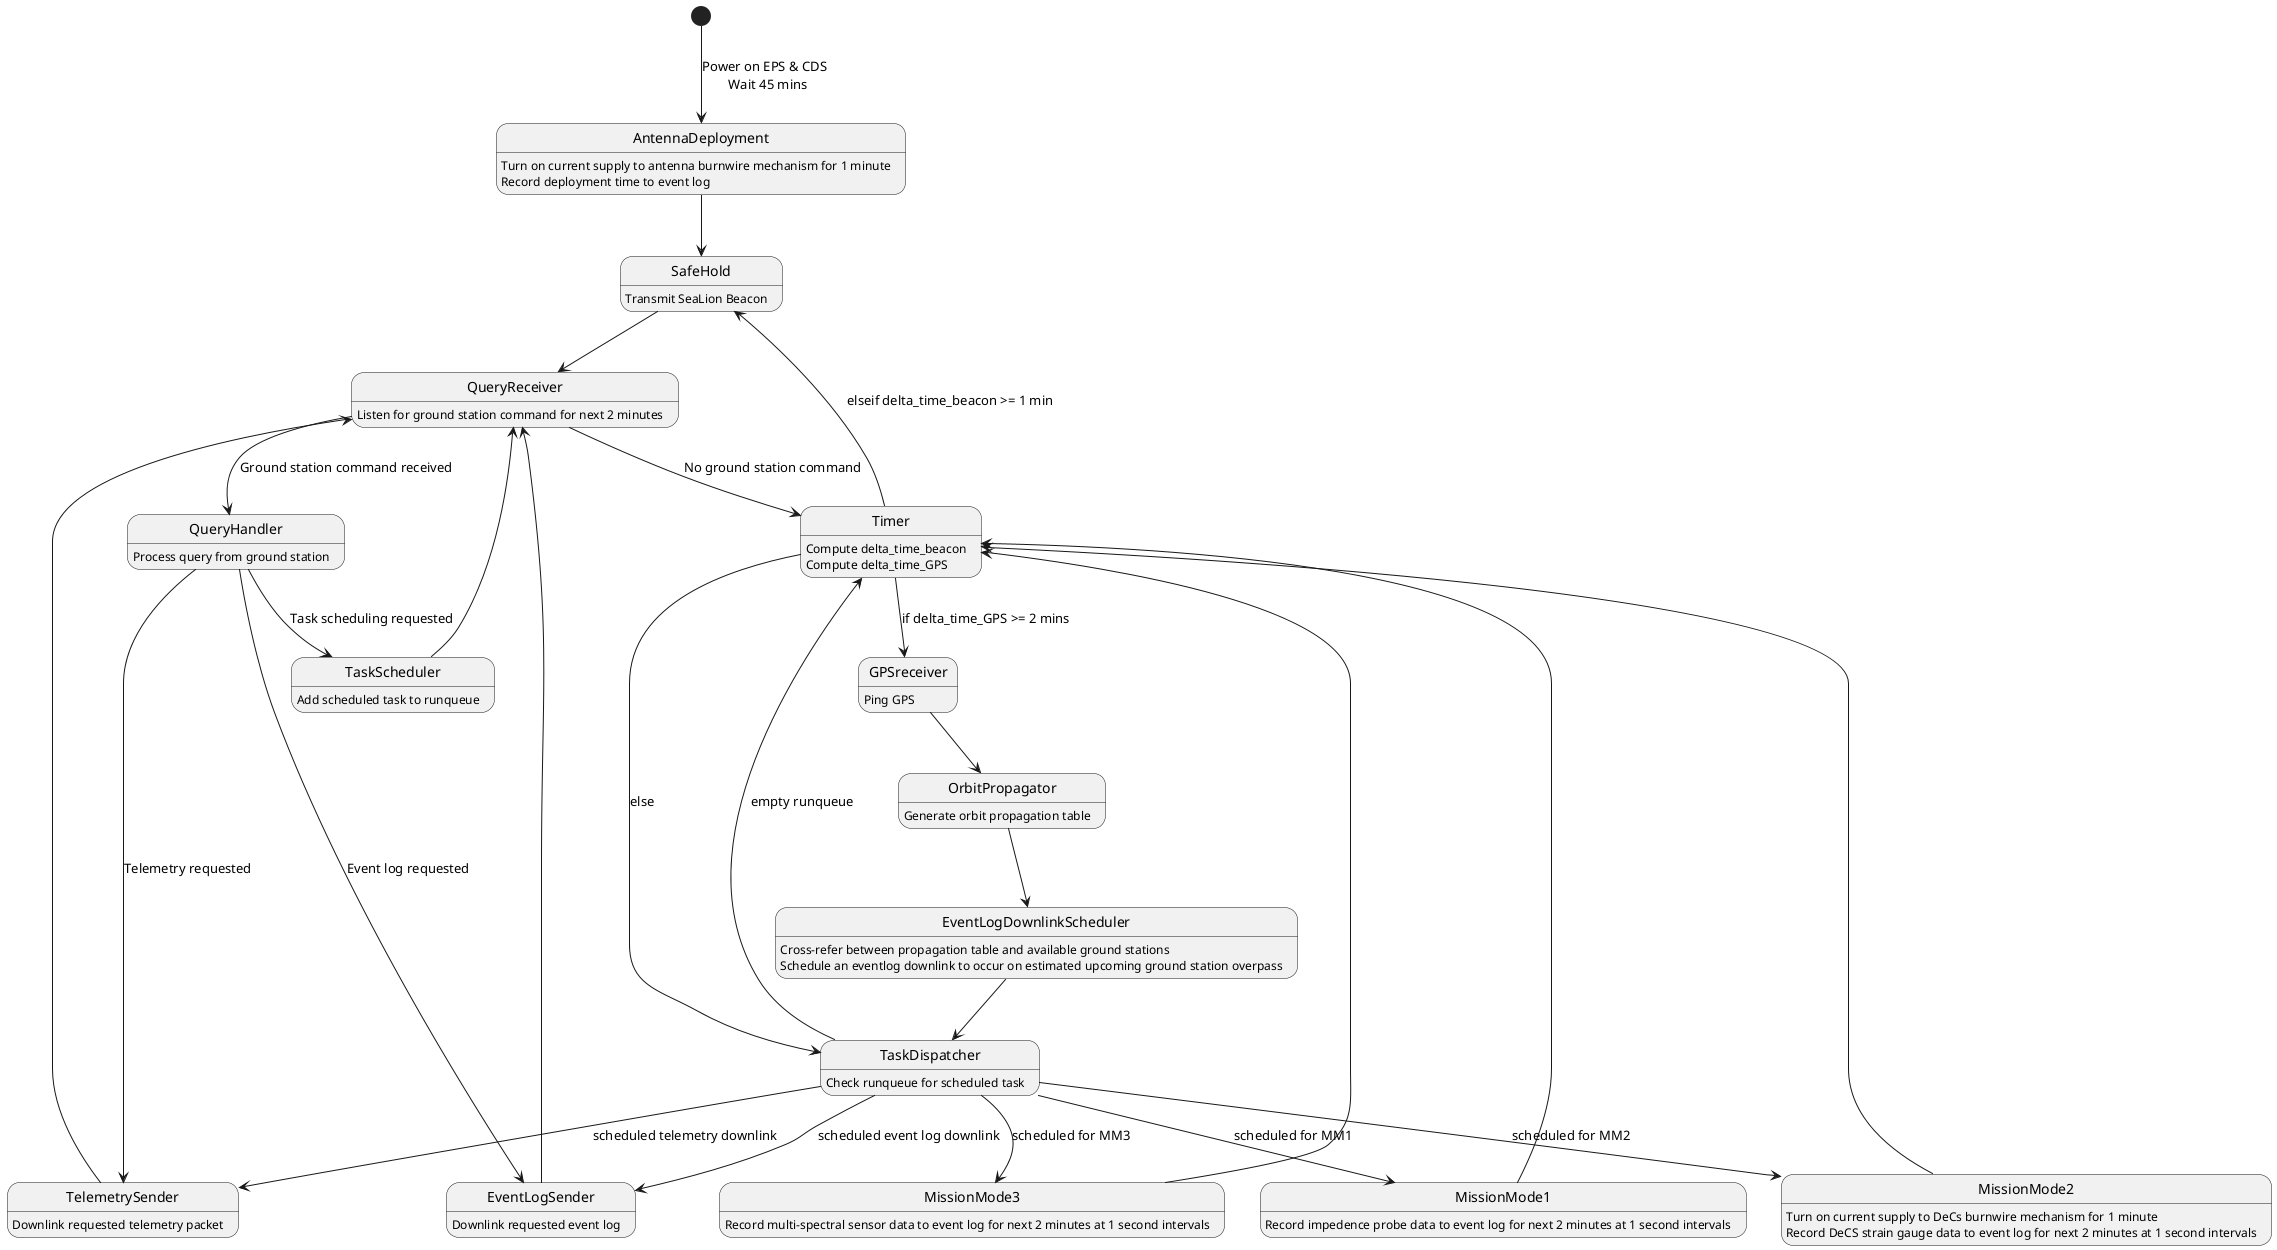@startuml

state AntennaDeployment
      AntennaDeployment : Turn on current supply to antenna burnwire mechanism for 1 minute
      AntennaDeployment : Record deployment time to event log
state SafeHold
      SafeHold : Transmit SeaLion Beacon
state QueryReceiver
      QueryReceiver : Listen for ground station command for next 2 minutes
state TelemetrySender
      TelemetrySender : Downlink requested telemetry packet
state EventLogSender
      EventLogSender : Downlink requested event log
state Timer
      Timer : Compute delta_time_beacon
      Timer : Compute delta_time_GPS
state MissionMode1
      MissionMode1 : Record impedence probe data to event log for next 2 minutes at 1 second intervals
state MissionMode2
      MissionMode2 : Turn on current supply to DeCs burnwire mechanism for 1 minute
      MissionMode2 : Record DeCS strain gauge data to event log for next 2 minutes at 1 second intervals
state MissionMode3
      MissionMode3 : Record multi-spectral sensor data to event log for next 2 minutes at 1 second intervals
state TaskDispatcher
      TaskDispatcher : Check runqueue for scheduled task
state OrbitPropagator
      OrbitPropagator : Generate orbit propagation table
state EventLogDownlinkScheduler
      EventLogDownlinkScheduler : Cross-refer between propagation table and available ground stations
      EventLogDownlinkScheduler : Schedule an eventlog downlink to occur on estimated upcoming ground station overpass
state GPSreceiver
      GPSreceiver : Ping GPS
state QueryHandler
      QueryHandler : Process query from ground station
state TaskScheduler
      TaskScheduler : Add scheduled task to runqueue

[*] --> AntennaDeployment : Power on EPS & CDS \n Wait 45 mins
AntennaDeployment --> SafeHold
SafeHold --> QueryReceiver
QueryReceiver --> QueryHandler : Ground station command received
QueryReceiver --> Timer : No ground station command
QueryHandler --> TelemetrySender : Telemetry requested
QueryHandler --> EventLogSender : Event log requested
QueryHandler --> TaskScheduler : Task scheduling requested
TelemetrySender --> QueryReceiver
EventLogSender --> QueryReceiver
TaskScheduler --> QueryReceiver
MissionMode1 --> Timer
MissionMode2 --> Timer
MissionMode3 --> Timer
GPSreceiver --> OrbitPropagator
OrbitPropagator --> EventLogDownlinkScheduler
EventLogDownlinkScheduler --> TaskDispatcher
Timer --> SafeHold : elseif delta_time_beacon >= 1 min
Timer --> GPSreceiver : if delta_time_GPS >= 2 mins
Timer --> TaskDispatcher : else
TaskDispatcher --> MissionMode1 : scheduled for MM1
TaskDispatcher --> MissionMode2 : scheduled for MM2
TaskDispatcher --> MissionMode3 : scheduled for MM3
TaskDispatcher --> Timer : empty runqueue
TaskDispatcher --> EventLogSender : scheduled event log downlink
TaskDispatcher --> TelemetrySender : scheduled telemetry downlink
@enduml
